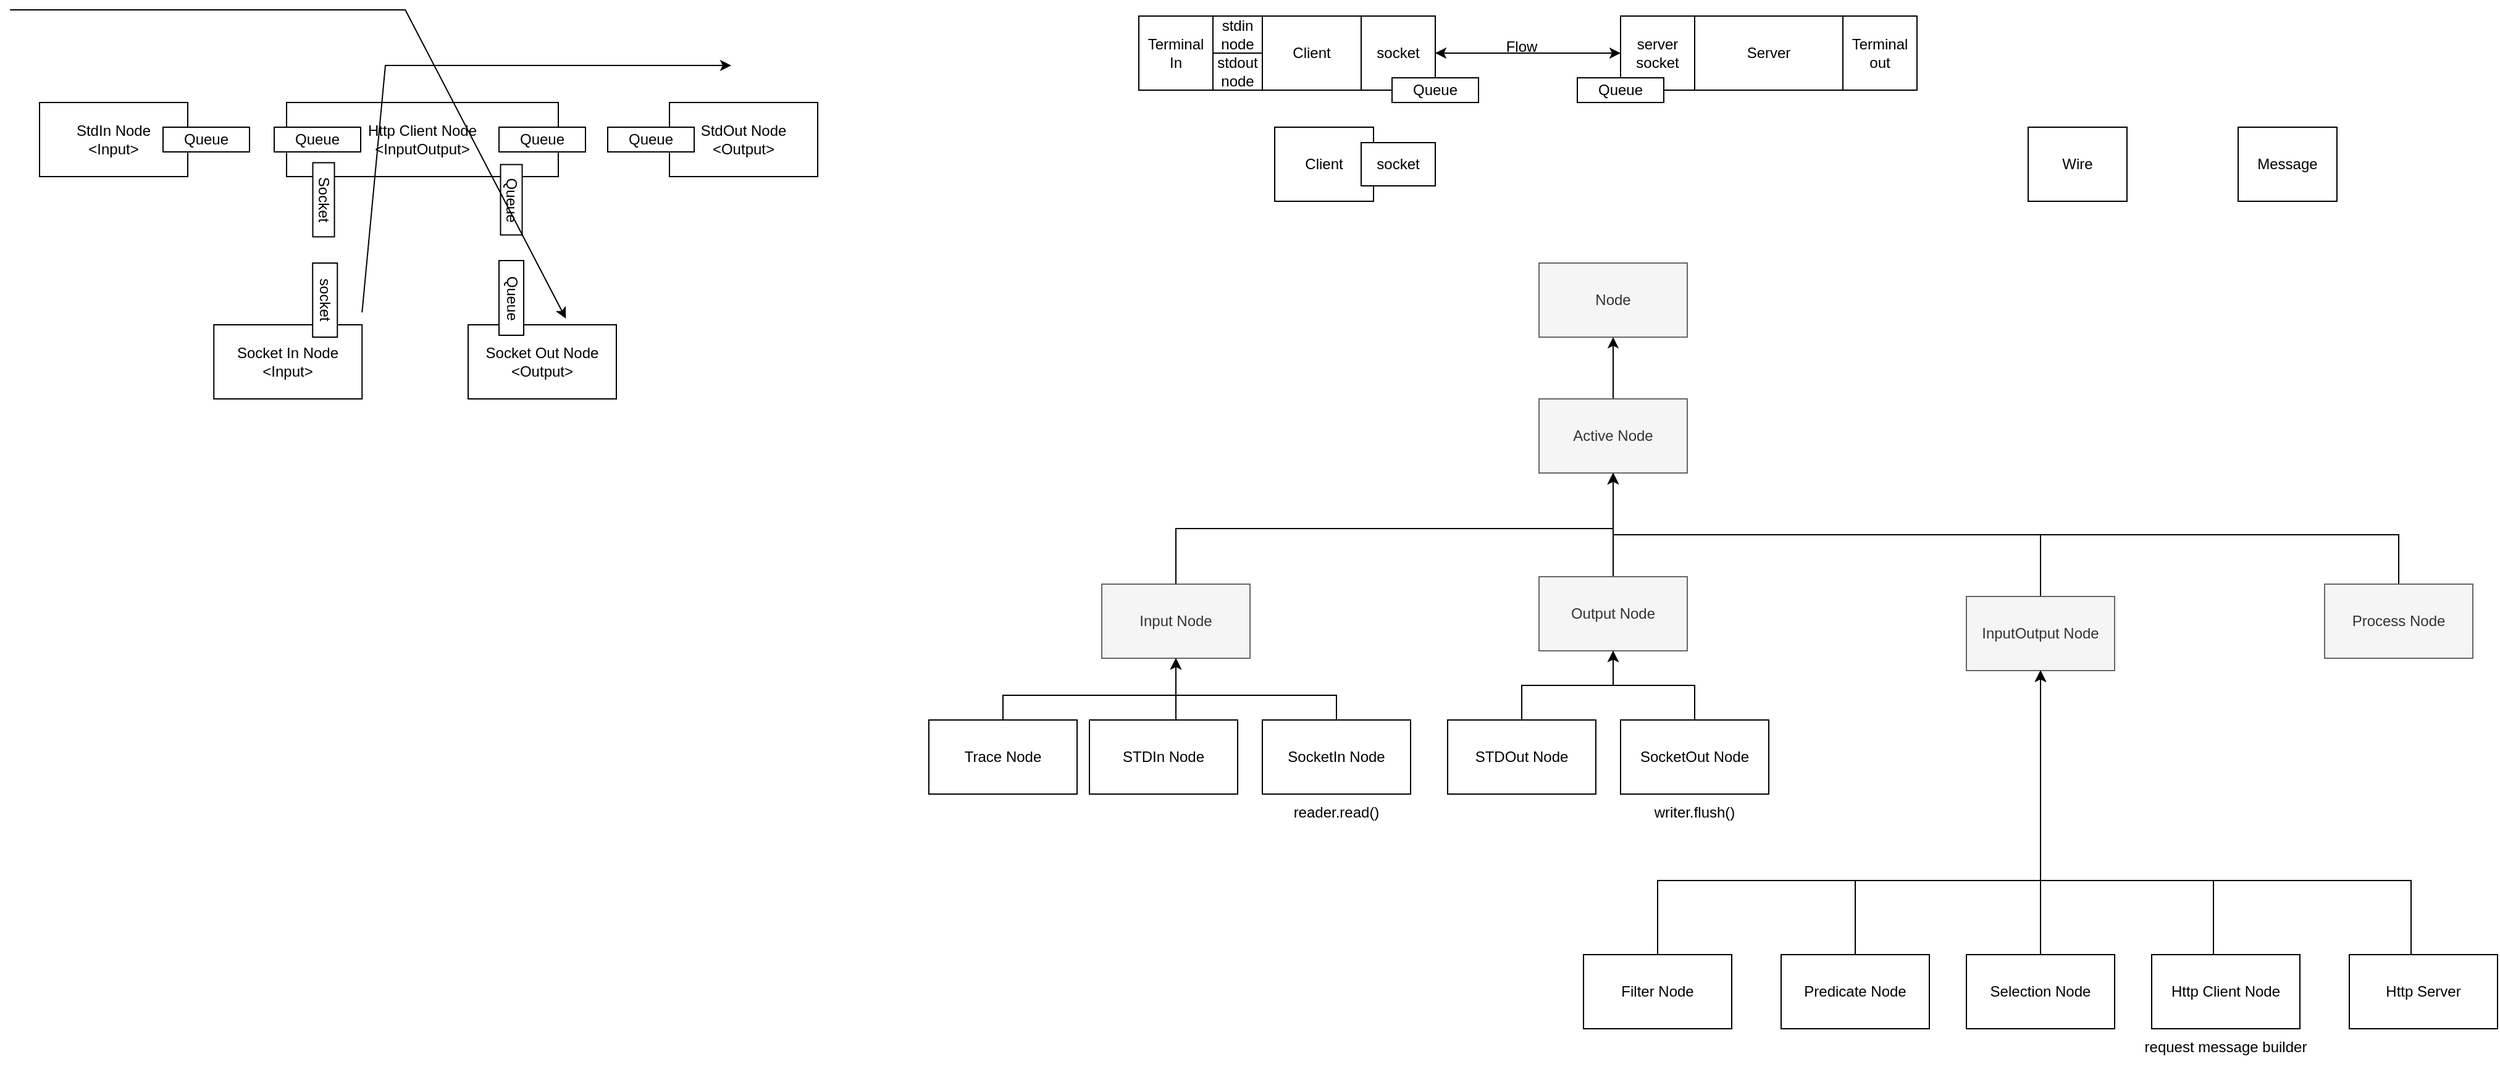 <mxfile version="22.0.4" type="github">
  <diagram name="페이지-1" id="HDxFREO_OPp5HufmHN-d">
    <mxGraphModel dx="2887" dy="804" grid="1" gridSize="10" guides="1" tooltips="1" connect="1" arrows="1" fold="1" page="1" pageScale="1" pageWidth="827" pageHeight="1169" math="0" shadow="0">
      <root>
        <mxCell id="0" />
        <mxCell id="1" parent="0" />
        <mxCell id="DJnasuDHOr4qNgyVxcK3-1" value="Server" style="rounded=0;whiteSpace=wrap;html=1;" parent="1" vertex="1">
          <mxGeometry x="480" y="70" width="120" height="60" as="geometry" />
        </mxCell>
        <mxCell id="DJnasuDHOr4qNgyVxcK3-2" value="Node" style="rounded=0;whiteSpace=wrap;html=1;fillColor=#f5f5f5;fontColor=#333333;strokeColor=#666666;" parent="1" vertex="1">
          <mxGeometry x="354" y="270" width="120" height="60" as="geometry" />
        </mxCell>
        <mxCell id="DJnasuDHOr4qNgyVxcK3-14" style="edgeStyle=orthogonalEdgeStyle;rounded=0;orthogonalLoop=1;jettySize=auto;html=1;entryX=0.5;entryY=1;entryDx=0;entryDy=0;" parent="1" source="DJnasuDHOr4qNgyVxcK3-3" target="DJnasuDHOr4qNgyVxcK3-2" edge="1">
          <mxGeometry relative="1" as="geometry" />
        </mxCell>
        <mxCell id="DJnasuDHOr4qNgyVxcK3-3" value="Active Node" style="rounded=0;whiteSpace=wrap;html=1;fillColor=#f5f5f5;fontColor=#333333;strokeColor=#666666;" parent="1" vertex="1">
          <mxGeometry x="354" y="380" width="120" height="60" as="geometry" />
        </mxCell>
        <mxCell id="_9afm1GwE0WPz4cdE3SL-2" style="edgeStyle=orthogonalEdgeStyle;rounded=0;orthogonalLoop=1;jettySize=auto;html=1;exitX=0.5;exitY=0;exitDx=0;exitDy=0;entryX=0.5;entryY=1;entryDx=0;entryDy=0;" parent="1" source="DJnasuDHOr4qNgyVxcK3-4" target="DJnasuDHOr4qNgyVxcK3-3" edge="1">
          <mxGeometry relative="1" as="geometry" />
        </mxCell>
        <mxCell id="DJnasuDHOr4qNgyVxcK3-4" value="Input Node" style="rounded=0;whiteSpace=wrap;html=1;fillColor=#f5f5f5;fontColor=#333333;strokeColor=#666666;" parent="1" vertex="1">
          <mxGeometry y="530" width="120" height="60" as="geometry" />
        </mxCell>
        <mxCell id="_9afm1GwE0WPz4cdE3SL-3" style="edgeStyle=orthogonalEdgeStyle;rounded=0;orthogonalLoop=1;jettySize=auto;html=1;exitX=0.5;exitY=0;exitDx=0;exitDy=0;" parent="1" source="DJnasuDHOr4qNgyVxcK3-5" target="DJnasuDHOr4qNgyVxcK3-3" edge="1">
          <mxGeometry relative="1" as="geometry" />
        </mxCell>
        <mxCell id="DJnasuDHOr4qNgyVxcK3-5" value="Output Node" style="rounded=0;whiteSpace=wrap;html=1;fillColor=#f5f5f5;fontColor=#333333;strokeColor=#666666;" parent="1" vertex="1">
          <mxGeometry x="354" y="524" width="120" height="60" as="geometry" />
        </mxCell>
        <mxCell id="_9afm1GwE0WPz4cdE3SL-5" style="edgeStyle=orthogonalEdgeStyle;rounded=0;orthogonalLoop=1;jettySize=auto;html=1;exitX=0.5;exitY=0;exitDx=0;exitDy=0;" parent="1" source="DJnasuDHOr4qNgyVxcK3-6" target="DJnasuDHOr4qNgyVxcK3-3" edge="1">
          <mxGeometry relative="1" as="geometry">
            <Array as="points">
              <mxPoint x="1050" y="490" />
              <mxPoint x="414" y="490" />
            </Array>
          </mxGeometry>
        </mxCell>
        <mxCell id="DJnasuDHOr4qNgyVxcK3-6" value="Process Node" style="rounded=0;whiteSpace=wrap;html=1;fillColor=#f5f5f5;fontColor=#333333;strokeColor=#666666;" parent="1" vertex="1">
          <mxGeometry x="990" y="530" width="120" height="60" as="geometry" />
        </mxCell>
        <mxCell id="BAWsP3CoqttX7D4WCgfm-10" style="edgeStyle=orthogonalEdgeStyle;rounded=0;orthogonalLoop=1;jettySize=auto;html=1;entryX=0.5;entryY=1;entryDx=0;entryDy=0;exitX=0.5;exitY=0;exitDx=0;exitDy=0;" edge="1" parent="1" source="DJnasuDHOr4qNgyVxcK3-7" target="DJnasuDHOr4qNgyVxcK3-4">
          <mxGeometry relative="1" as="geometry">
            <Array as="points">
              <mxPoint x="-80" y="620" />
              <mxPoint x="60" y="620" />
            </Array>
          </mxGeometry>
        </mxCell>
        <mxCell id="DJnasuDHOr4qNgyVxcK3-7" value="Trace Node" style="rounded=0;whiteSpace=wrap;html=1;" parent="1" vertex="1">
          <mxGeometry x="-140" y="640" width="120" height="60" as="geometry" />
        </mxCell>
        <mxCell id="DJnasuDHOr4qNgyVxcK3-15" value="Client" style="rounded=0;whiteSpace=wrap;html=1;" parent="1" vertex="1">
          <mxGeometry x="130" y="70" width="80" height="60" as="geometry" />
        </mxCell>
        <mxCell id="DJnasuDHOr4qNgyVxcK3-19" style="edgeStyle=orthogonalEdgeStyle;rounded=0;orthogonalLoop=1;jettySize=auto;html=1;entryX=0;entryY=0.5;entryDx=0;entryDy=0;" parent="1" source="DJnasuDHOr4qNgyVxcK3-16" target="DJnasuDHOr4qNgyVxcK3-18" edge="1">
          <mxGeometry relative="1" as="geometry" />
        </mxCell>
        <mxCell id="DJnasuDHOr4qNgyVxcK3-16" value="socket" style="rounded=0;whiteSpace=wrap;html=1;" parent="1" vertex="1">
          <mxGeometry x="210" y="70" width="60" height="60" as="geometry" />
        </mxCell>
        <mxCell id="DJnasuDHOr4qNgyVxcK3-17" value="Terminal In" style="rounded=0;whiteSpace=wrap;html=1;" parent="1" vertex="1">
          <mxGeometry x="30" y="70" width="60" height="60" as="geometry" />
        </mxCell>
        <mxCell id="DJnasuDHOr4qNgyVxcK3-20" style="edgeStyle=orthogonalEdgeStyle;rounded=0;orthogonalLoop=1;jettySize=auto;html=1;entryX=1;entryY=0.5;entryDx=0;entryDy=0;" parent="1" source="DJnasuDHOr4qNgyVxcK3-18" target="DJnasuDHOr4qNgyVxcK3-16" edge="1">
          <mxGeometry relative="1" as="geometry" />
        </mxCell>
        <mxCell id="DJnasuDHOr4qNgyVxcK3-18" value="server socket" style="rounded=0;whiteSpace=wrap;html=1;" parent="1" vertex="1">
          <mxGeometry x="420" y="70" width="60" height="60" as="geometry" />
        </mxCell>
        <mxCell id="DJnasuDHOr4qNgyVxcK3-21" value="Terminal out" style="rounded=0;whiteSpace=wrap;html=1;" parent="1" vertex="1">
          <mxGeometry x="600" y="70" width="60" height="60" as="geometry" />
        </mxCell>
        <mxCell id="DJnasuDHOr4qNgyVxcK3-22" value="stdin node" style="rounded=0;whiteSpace=wrap;html=1;" parent="1" vertex="1">
          <mxGeometry x="90" y="70" width="40" height="30" as="geometry" />
        </mxCell>
        <mxCell id="DJnasuDHOr4qNgyVxcK3-27" value="Flow" style="text;html=1;strokeColor=none;fillColor=none;align=center;verticalAlign=middle;whiteSpace=wrap;rounded=0;" parent="1" vertex="1">
          <mxGeometry x="310" y="90" width="60" height="10" as="geometry" />
        </mxCell>
        <mxCell id="DJnasuDHOr4qNgyVxcK3-29" value="Queue" style="rounded=0;whiteSpace=wrap;html=1;" parent="1" vertex="1">
          <mxGeometry x="235" y="120" width="70" height="20" as="geometry" />
        </mxCell>
        <mxCell id="DJnasuDHOr4qNgyVxcK3-30" value="Queue" style="rounded=0;whiteSpace=wrap;html=1;" parent="1" vertex="1">
          <mxGeometry x="385" y="120" width="70" height="20" as="geometry" />
        </mxCell>
        <mxCell id="DJnasuDHOr4qNgyVxcK3-31" value="Client" style="rounded=0;whiteSpace=wrap;html=1;" parent="1" vertex="1">
          <mxGeometry x="140" y="160" width="80" height="60" as="geometry" />
        </mxCell>
        <mxCell id="DJnasuDHOr4qNgyVxcK3-23" value="stdout node" style="rounded=0;whiteSpace=wrap;html=1;" parent="1" vertex="1">
          <mxGeometry x="90" y="100" width="40" height="30" as="geometry" />
        </mxCell>
        <mxCell id="DJnasuDHOr4qNgyVxcK3-32" value="socket" style="rounded=0;whiteSpace=wrap;html=1;" parent="1" vertex="1">
          <mxGeometry x="210" y="172.5" width="60" height="35" as="geometry" />
        </mxCell>
        <mxCell id="_9afm1GwE0WPz4cdE3SL-4" style="edgeStyle=orthogonalEdgeStyle;rounded=0;orthogonalLoop=1;jettySize=auto;html=1;exitX=0.5;exitY=0;exitDx=0;exitDy=0;" parent="1" source="_9afm1GwE0WPz4cdE3SL-1" target="DJnasuDHOr4qNgyVxcK3-3" edge="1">
          <mxGeometry relative="1" as="geometry" />
        </mxCell>
        <mxCell id="_9afm1GwE0WPz4cdE3SL-1" value="InputOutput Node" style="rounded=0;whiteSpace=wrap;html=1;fillColor=#f5f5f5;fontColor=#333333;strokeColor=#666666;" parent="1" vertex="1">
          <mxGeometry x="700" y="540" width="120" height="60" as="geometry" />
        </mxCell>
        <mxCell id="_9afm1GwE0WPz4cdE3SL-13" style="edgeStyle=orthogonalEdgeStyle;rounded=0;orthogonalLoop=1;jettySize=auto;html=1;exitX=0.5;exitY=0;exitDx=0;exitDy=0;" parent="1" source="_9afm1GwE0WPz4cdE3SL-7" target="DJnasuDHOr4qNgyVxcK3-4" edge="1">
          <mxGeometry relative="1" as="geometry">
            <Array as="points">
              <mxPoint x="60" y="640" />
            </Array>
          </mxGeometry>
        </mxCell>
        <mxCell id="_9afm1GwE0WPz4cdE3SL-7" value="STDIn Node" style="rounded=0;whiteSpace=wrap;html=1;" parent="1" vertex="1">
          <mxGeometry x="-10" y="640" width="120" height="60" as="geometry" />
        </mxCell>
        <mxCell id="_9afm1GwE0WPz4cdE3SL-8" value="Message" style="rounded=0;whiteSpace=wrap;html=1;" parent="1" vertex="1">
          <mxGeometry x="920" y="160" width="80" height="60" as="geometry" />
        </mxCell>
        <mxCell id="_9afm1GwE0WPz4cdE3SL-9" value="Wire" style="rounded=0;whiteSpace=wrap;html=1;" parent="1" vertex="1">
          <mxGeometry x="750" y="160" width="80" height="60" as="geometry" />
        </mxCell>
        <mxCell id="_9afm1GwE0WPz4cdE3SL-15" style="edgeStyle=orthogonalEdgeStyle;rounded=0;orthogonalLoop=1;jettySize=auto;html=1;exitX=0.5;exitY=0;exitDx=0;exitDy=0;" parent="1" source="_9afm1GwE0WPz4cdE3SL-10" target="DJnasuDHOr4qNgyVxcK3-5" edge="1">
          <mxGeometry relative="1" as="geometry" />
        </mxCell>
        <mxCell id="_9afm1GwE0WPz4cdE3SL-10" value="STDOut Node" style="rounded=0;whiteSpace=wrap;html=1;" parent="1" vertex="1">
          <mxGeometry x="280" y="640" width="120" height="60" as="geometry" />
        </mxCell>
        <mxCell id="_9afm1GwE0WPz4cdE3SL-14" style="edgeStyle=orthogonalEdgeStyle;rounded=0;orthogonalLoop=1;jettySize=auto;html=1;exitX=0.5;exitY=0;exitDx=0;exitDy=0;" parent="1" source="_9afm1GwE0WPz4cdE3SL-11" target="DJnasuDHOr4qNgyVxcK3-4" edge="1">
          <mxGeometry relative="1" as="geometry">
            <Array as="points">
              <mxPoint x="190" y="620" />
              <mxPoint x="60" y="620" />
            </Array>
          </mxGeometry>
        </mxCell>
        <mxCell id="_9afm1GwE0WPz4cdE3SL-11" value="SocketIn Node" style="rounded=0;whiteSpace=wrap;html=1;" parent="1" vertex="1">
          <mxGeometry x="130" y="640" width="120" height="60" as="geometry" />
        </mxCell>
        <mxCell id="_9afm1GwE0WPz4cdE3SL-16" style="edgeStyle=orthogonalEdgeStyle;rounded=0;orthogonalLoop=1;jettySize=auto;html=1;exitX=0.5;exitY=0;exitDx=0;exitDy=0;" parent="1" source="_9afm1GwE0WPz4cdE3SL-12" target="DJnasuDHOr4qNgyVxcK3-5" edge="1">
          <mxGeometry relative="1" as="geometry" />
        </mxCell>
        <mxCell id="_9afm1GwE0WPz4cdE3SL-12" value="SocketOut Node" style="rounded=0;whiteSpace=wrap;html=1;" parent="1" vertex="1">
          <mxGeometry x="420" y="640" width="120" height="60" as="geometry" />
        </mxCell>
        <mxCell id="BAWsP3CoqttX7D4WCgfm-14" style="edgeStyle=orthogonalEdgeStyle;rounded=0;orthogonalLoop=1;jettySize=auto;html=1;exitX=0.5;exitY=0;exitDx=0;exitDy=0;entryX=0.5;entryY=1;entryDx=0;entryDy=0;" edge="1" parent="1" source="_9afm1GwE0WPz4cdE3SL-17" target="_9afm1GwE0WPz4cdE3SL-1">
          <mxGeometry relative="1" as="geometry">
            <Array as="points">
              <mxPoint x="450" y="770" />
              <mxPoint x="760" y="770" />
            </Array>
          </mxGeometry>
        </mxCell>
        <mxCell id="_9afm1GwE0WPz4cdE3SL-17" value="Filter Node" style="rounded=0;whiteSpace=wrap;html=1;" parent="1" vertex="1">
          <mxGeometry x="390" y="830" width="120" height="60" as="geometry" />
        </mxCell>
        <mxCell id="BAWsP3CoqttX7D4WCgfm-13" style="edgeStyle=orthogonalEdgeStyle;rounded=0;orthogonalLoop=1;jettySize=auto;html=1;exitX=0.5;exitY=0;exitDx=0;exitDy=0;entryX=0.5;entryY=1;entryDx=0;entryDy=0;" edge="1" parent="1" source="_9afm1GwE0WPz4cdE3SL-18" target="_9afm1GwE0WPz4cdE3SL-1">
          <mxGeometry relative="1" as="geometry">
            <Array as="points">
              <mxPoint x="610" y="770" />
              <mxPoint x="760" y="770" />
            </Array>
          </mxGeometry>
        </mxCell>
        <mxCell id="_9afm1GwE0WPz4cdE3SL-18" value="Predicate Node" style="rounded=0;whiteSpace=wrap;html=1;" parent="1" vertex="1">
          <mxGeometry x="550" y="830" width="120" height="60" as="geometry" />
        </mxCell>
        <mxCell id="BAWsP3CoqttX7D4WCgfm-12" style="edgeStyle=orthogonalEdgeStyle;rounded=0;orthogonalLoop=1;jettySize=auto;html=1;exitX=0.5;exitY=0;exitDx=0;exitDy=0;entryX=0.5;entryY=1;entryDx=0;entryDy=0;" edge="1" parent="1" source="_9afm1GwE0WPz4cdE3SL-19" target="_9afm1GwE0WPz4cdE3SL-1">
          <mxGeometry relative="1" as="geometry" />
        </mxCell>
        <mxCell id="_9afm1GwE0WPz4cdE3SL-19" value="Selection Node" style="rounded=0;whiteSpace=wrap;html=1;" parent="1" vertex="1">
          <mxGeometry x="700" y="830" width="120" height="60" as="geometry" />
        </mxCell>
        <mxCell id="BAWsP3CoqttX7D4WCgfm-3" style="edgeStyle=orthogonalEdgeStyle;rounded=0;orthogonalLoop=1;jettySize=auto;html=1;entryX=0.5;entryY=1;entryDx=0;entryDy=0;" edge="1" parent="1" source="BAWsP3CoqttX7D4WCgfm-2" target="_9afm1GwE0WPz4cdE3SL-1">
          <mxGeometry relative="1" as="geometry">
            <Array as="points">
              <mxPoint x="900" y="770" />
              <mxPoint x="760" y="770" />
            </Array>
          </mxGeometry>
        </mxCell>
        <mxCell id="BAWsP3CoqttX7D4WCgfm-2" value="Http Client Node" style="rounded=0;whiteSpace=wrap;html=1;" vertex="1" parent="1">
          <mxGeometry x="850" y="830" width="120" height="60" as="geometry" />
        </mxCell>
        <mxCell id="BAWsP3CoqttX7D4WCgfm-11" style="edgeStyle=orthogonalEdgeStyle;rounded=0;orthogonalLoop=1;jettySize=auto;html=1;exitX=0.5;exitY=0;exitDx=0;exitDy=0;entryX=0.5;entryY=1;entryDx=0;entryDy=0;" edge="1" parent="1" source="BAWsP3CoqttX7D4WCgfm-4" target="_9afm1GwE0WPz4cdE3SL-1">
          <mxGeometry relative="1" as="geometry">
            <Array as="points">
              <mxPoint x="1060" y="830" />
              <mxPoint x="1060" y="770" />
              <mxPoint x="760" y="770" />
            </Array>
          </mxGeometry>
        </mxCell>
        <mxCell id="BAWsP3CoqttX7D4WCgfm-4" value="Http Server" style="rounded=0;whiteSpace=wrap;html=1;" vertex="1" parent="1">
          <mxGeometry x="1010" y="830" width="120" height="60" as="geometry" />
        </mxCell>
        <mxCell id="BAWsP3CoqttX7D4WCgfm-6" value="writer.flush()" style="text;html=1;strokeColor=none;fillColor=none;align=center;verticalAlign=middle;whiteSpace=wrap;rounded=0;" vertex="1" parent="1">
          <mxGeometry x="450" y="700" width="60" height="30" as="geometry" />
        </mxCell>
        <mxCell id="BAWsP3CoqttX7D4WCgfm-7" value="reader.read()" style="text;html=1;strokeColor=none;fillColor=none;align=center;verticalAlign=middle;whiteSpace=wrap;rounded=0;" vertex="1" parent="1">
          <mxGeometry x="160" y="700" width="60" height="30" as="geometry" />
        </mxCell>
        <mxCell id="BAWsP3CoqttX7D4WCgfm-8" value="request message builder" style="text;html=1;strokeColor=none;fillColor=none;align=center;verticalAlign=middle;whiteSpace=wrap;rounded=0;" vertex="1" parent="1">
          <mxGeometry x="840" y="890" width="140" height="30" as="geometry" />
        </mxCell>
        <mxCell id="BAWsP3CoqttX7D4WCgfm-15" value="StdIn Node&lt;br&gt;&amp;lt;Input&amp;gt;" style="rounded=0;whiteSpace=wrap;html=1;" vertex="1" parent="1">
          <mxGeometry x="-860" y="140" width="120" height="60" as="geometry" />
        </mxCell>
        <mxCell id="BAWsP3CoqttX7D4WCgfm-16" value="Http Client Node&lt;br&gt;&amp;lt;InputOutput&amp;gt;" style="rounded=0;whiteSpace=wrap;html=1;" vertex="1" parent="1">
          <mxGeometry x="-660" y="140" width="220" height="60" as="geometry" />
        </mxCell>
        <mxCell id="BAWsP3CoqttX7D4WCgfm-17" value="StdOut Node&lt;br&gt;&amp;lt;Output&amp;gt;" style="rounded=0;whiteSpace=wrap;html=1;" vertex="1" parent="1">
          <mxGeometry x="-350" y="140" width="120" height="60" as="geometry" />
        </mxCell>
        <mxCell id="BAWsP3CoqttX7D4WCgfm-18" value="Socket In Node&lt;br&gt;&amp;lt;Input&amp;gt;" style="rounded=0;whiteSpace=wrap;html=1;" vertex="1" parent="1">
          <mxGeometry x="-718.87" y="320" width="120" height="60" as="geometry" />
        </mxCell>
        <mxCell id="BAWsP3CoqttX7D4WCgfm-19" value="Socket Out Node&lt;br&gt;&amp;lt;Output&amp;gt;" style="rounded=0;whiteSpace=wrap;html=1;" vertex="1" parent="1">
          <mxGeometry x="-513" y="320" width="120" height="60" as="geometry" />
        </mxCell>
        <mxCell id="BAWsP3CoqttX7D4WCgfm-20" value="Queue" style="rounded=0;whiteSpace=wrap;html=1;" vertex="1" parent="1">
          <mxGeometry x="-760" y="160" width="70" height="20" as="geometry" />
        </mxCell>
        <mxCell id="BAWsP3CoqttX7D4WCgfm-21" value="Queue" style="rounded=0;whiteSpace=wrap;html=1;" vertex="1" parent="1">
          <mxGeometry x="-670" y="160" width="70" height="20" as="geometry" />
        </mxCell>
        <mxCell id="BAWsP3CoqttX7D4WCgfm-22" value="Queue" style="rounded=0;whiteSpace=wrap;html=1;" vertex="1" parent="1">
          <mxGeometry x="-488" y="160" width="70" height="20" as="geometry" />
        </mxCell>
        <mxCell id="BAWsP3CoqttX7D4WCgfm-23" value="Queue" style="rounded=0;whiteSpace=wrap;html=1;" vertex="1" parent="1">
          <mxGeometry x="-400" y="160" width="70" height="20" as="geometry" />
        </mxCell>
        <mxCell id="BAWsP3CoqttX7D4WCgfm-24" value="Queue" style="rounded=0;whiteSpace=wrap;html=1;rotation=90;" vertex="1" parent="1">
          <mxGeometry x="-508.25" y="288.25" width="60.5" height="20" as="geometry" />
        </mxCell>
        <mxCell id="BAWsP3CoqttX7D4WCgfm-25" value="Queue" style="rounded=0;whiteSpace=wrap;html=1;rotation=90;" vertex="1" parent="1">
          <mxGeometry x="-506.5" y="210" width="57" height="17.5" as="geometry" />
        </mxCell>
        <mxCell id="BAWsP3CoqttX7D4WCgfm-26" value="Socket&lt;br&gt;" style="rounded=0;whiteSpace=wrap;html=1;rotation=90;" vertex="1" parent="1">
          <mxGeometry x="-660" y="210" width="60" height="17.5" as="geometry" />
        </mxCell>
        <mxCell id="BAWsP3CoqttX7D4WCgfm-27" value="socket" style="rounded=0;whiteSpace=wrap;html=1;rotation=90;" vertex="1" parent="1">
          <mxGeometry x="-658.87" y="290" width="60" height="20" as="geometry" />
        </mxCell>
        <mxCell id="BAWsP3CoqttX7D4WCgfm-28" value="" style="endArrow=classic;html=1;rounded=0;" edge="1" parent="1">
          <mxGeometry width="50" height="50" relative="1" as="geometry">
            <mxPoint x="-883.87" y="65" as="sourcePoint" />
            <mxPoint x="-433.87" y="315" as="targetPoint" />
            <Array as="points">
              <mxPoint x="-563.87" y="65" />
            </Array>
          </mxGeometry>
        </mxCell>
        <mxCell id="BAWsP3CoqttX7D4WCgfm-31" value="" style="endArrow=classic;html=1;rounded=0;" edge="1" parent="1">
          <mxGeometry width="50" height="50" relative="1" as="geometry">
            <mxPoint x="-598.87" y="310" as="sourcePoint" />
            <mxPoint x="-300" y="110" as="targetPoint" />
            <Array as="points">
              <mxPoint x="-580" y="110" />
            </Array>
          </mxGeometry>
        </mxCell>
      </root>
    </mxGraphModel>
  </diagram>
</mxfile>
